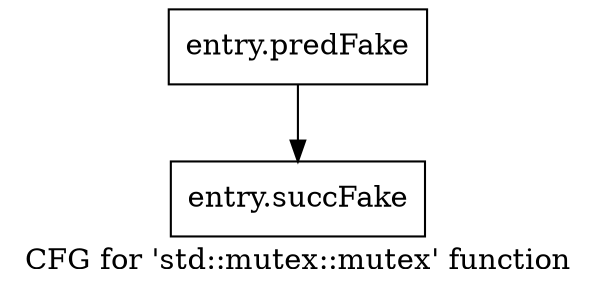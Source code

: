 digraph "CFG for 'std::mutex::mutex' function" {
	label="CFG for 'std::mutex::mutex' function";

	Node0x56a9ef0 [shape=record,filename="",linenumber="",label="{entry.predFake}"];
	Node0x56a9ef0 -> Node0x546c500[ callList="" memoryops="" filename="/tools/Xilinx/Vitis_HLS/2023.1/tps/lnx64/gcc-8.3.0/lib/gcc/x86_64-pc-linux-gnu/8.3.0/../../../../include/c++/8.3.0/bits/std_mutex.h" execusionnum="7"];
	Node0x546c500 [shape=record,filename="/tools/Xilinx/Vitis_HLS/2023.1/tps/lnx64/gcc-8.3.0/lib/gcc/x86_64-pc-linux-gnu/8.3.0/../../../../include/c++/8.3.0/bits/std_mutex.h",linenumber="94",label="{entry.succFake}"];
}
